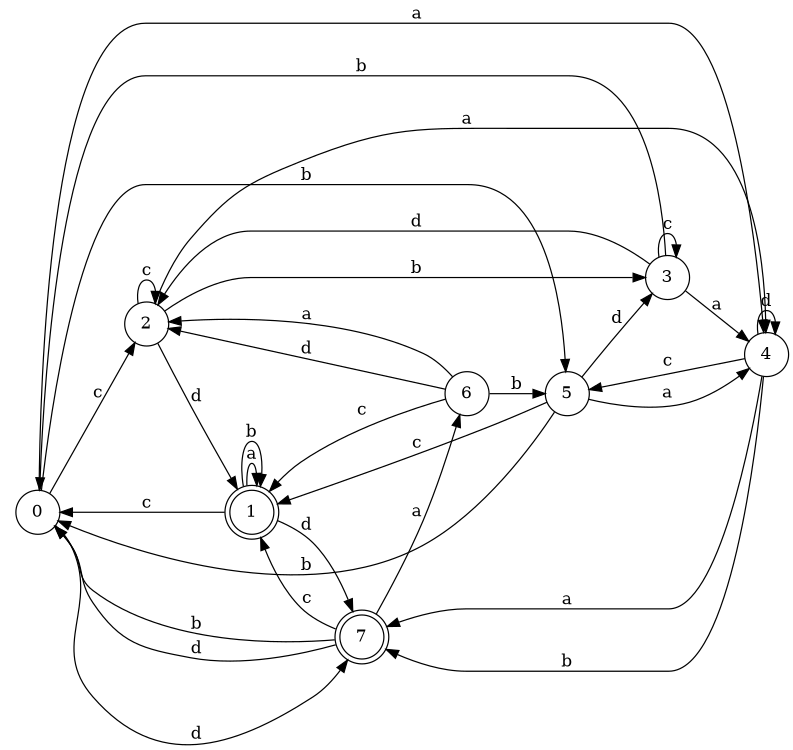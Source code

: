 digraph n7_1 {
__start0 [label="" shape="none"];

rankdir=LR;
size="8,5";

s0 [style="filled", color="black", fillcolor="white" shape="circle", label="0"];
s1 [style="rounded,filled", color="black", fillcolor="white" shape="doublecircle", label="1"];
s2 [style="filled", color="black", fillcolor="white" shape="circle", label="2"];
s3 [style="filled", color="black", fillcolor="white" shape="circle", label="3"];
s4 [style="filled", color="black", fillcolor="white" shape="circle", label="4"];
s5 [style="filled", color="black", fillcolor="white" shape="circle", label="5"];
s6 [style="filled", color="black", fillcolor="white" shape="circle", label="6"];
s7 [style="rounded,filled", color="black", fillcolor="white" shape="doublecircle", label="7"];
s0 -> s4 [label="a"];
s0 -> s5 [label="b"];
s0 -> s2 [label="c"];
s0 -> s7 [label="d"];
s1 -> s1 [label="a"];
s1 -> s1 [label="b"];
s1 -> s0 [label="c"];
s1 -> s7 [label="d"];
s2 -> s4 [label="a"];
s2 -> s3 [label="b"];
s2 -> s2 [label="c"];
s2 -> s1 [label="d"];
s3 -> s4 [label="a"];
s3 -> s0 [label="b"];
s3 -> s3 [label="c"];
s3 -> s2 [label="d"];
s4 -> s7 [label="a"];
s4 -> s7 [label="b"];
s4 -> s5 [label="c"];
s4 -> s4 [label="d"];
s5 -> s4 [label="a"];
s5 -> s0 [label="b"];
s5 -> s1 [label="c"];
s5 -> s3 [label="d"];
s6 -> s2 [label="a"];
s6 -> s5 [label="b"];
s6 -> s1 [label="c"];
s6 -> s2 [label="d"];
s7 -> s6 [label="a"];
s7 -> s0 [label="b"];
s7 -> s1 [label="c"];
s7 -> s0 [label="d"];

}